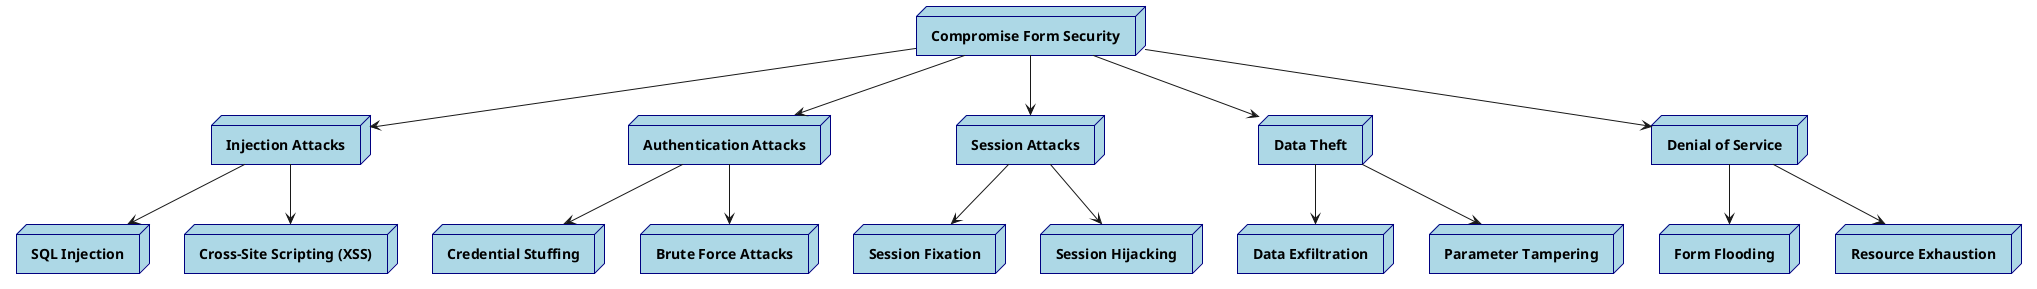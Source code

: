 @startuml
skinparam node {
    Shape circle
    BackgroundColor LightBlue
    BorderColor Navy
    BorderThickness 1
    FontStyle Bold
}
skinparam leaf {
    Shape circle
    BackgroundColor LightGreen
    BorderColor Green
    BorderThickness 1
    FontStyle Bold
}

node "Compromise Form Security"
node "Injection Attacks"
node "SQL Injection"
node "Cross-Site Scripting (XSS)"
node "Authentication Attacks"
node "Credential Stuffing"
node "Brute Force Attacks"
node "Session Attacks"
node "Session Fixation"
node "Session Hijacking"
node "Data Theft"
node "Data Exfiltration"
node "Parameter Tampering"
node "Denial of Service"
node "Form Flooding"
node "Resource Exhaustion"

"Compromise Form Security" --> "Injection Attacks"
"Compromise Form Security" --> "Authentication Attacks"
"Compromise Form Security" --> "Session Attacks"
"Compromise Form Security" --> "Data Theft"
"Compromise Form Security" --> "Denial of Service"

"Injection Attacks" --> "SQL Injection"
"Injection Attacks" --> "Cross-Site Scripting (XSS)"
"Authentication Attacks" --> "Credential Stuffing"
"Authentication Attacks" --> "Brute Force Attacks"
"Session Attacks" --> "Session Fixation"
"Session Attacks" --> "Session Hijacking"
"Data Theft" --> "Data Exfiltration"
"Data Theft" --> "Parameter Tampering"
"Denial of Service" --> "Form Flooding"
"Denial of Service" --> "Resource Exhaustion"
@enduml
